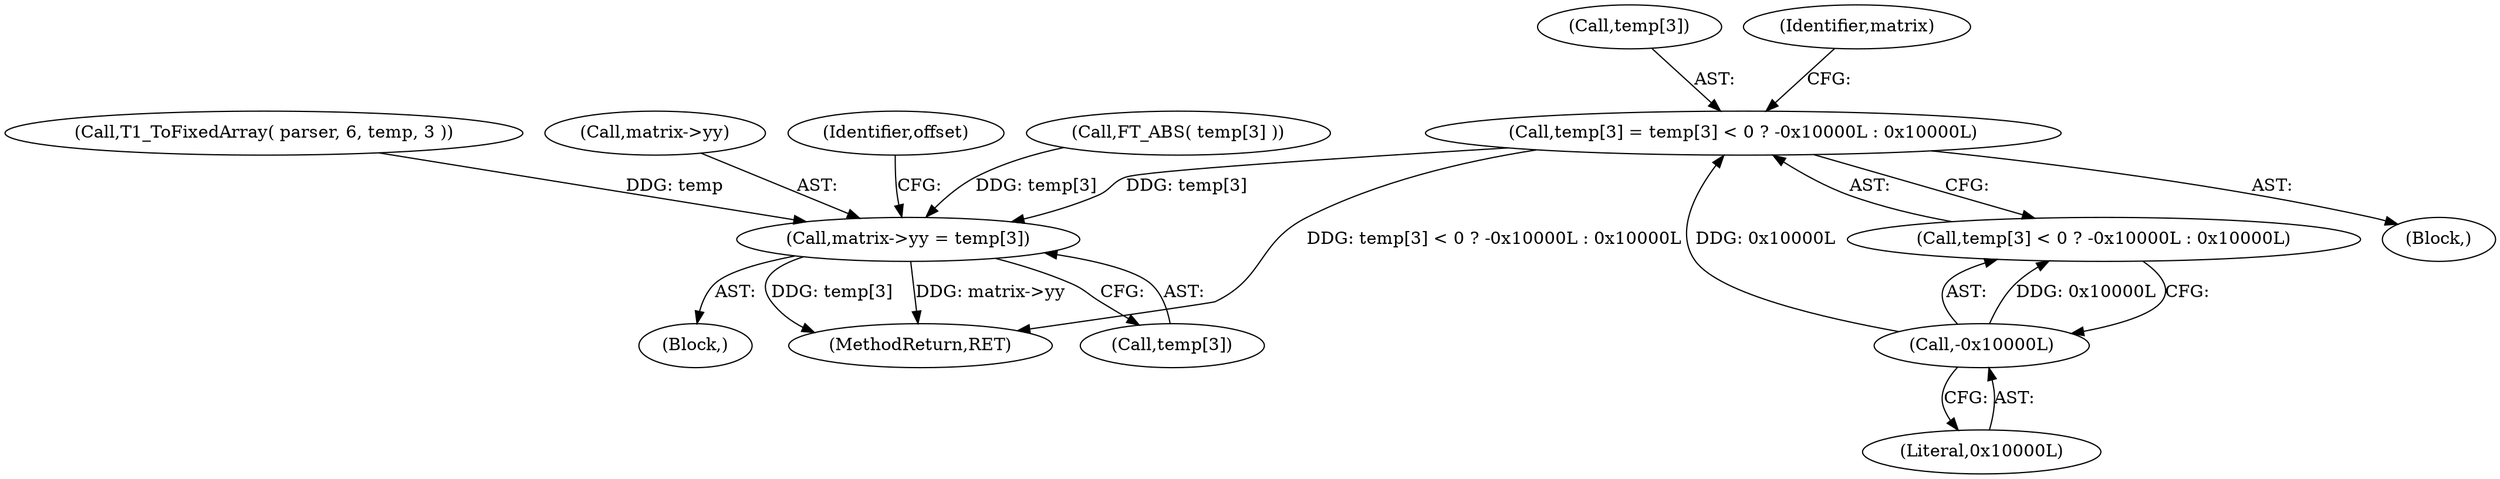 digraph "0_savannah_8b281f83e8516535756f92dbf90940ac44bd45e1_0@array" {
"1000248" [label="(Call,temp[3] = temp[3] < 0 ? -0x10000L : 0x10000L)"];
"1000258" [label="(Call,-0x10000L)"];
"1000282" [label="(Call,matrix->yy = temp[3])"];
"1000252" [label="(Call,temp[3] < 0 ? -0x10000L : 0x10000L)"];
"1000307" [label="(MethodReturn,RET)"];
"1000202" [label="(Block,)"];
"1000249" [label="(Call,temp[3])"];
"1000259" [label="(Literal,0x10000L)"];
"1000258" [label="(Call,-0x10000L)"];
"1000286" [label="(Call,temp[3])"];
"1000148" [label="(Call,T1_ToFixedArray( parser, 6, temp, 3 ))"];
"1000282" [label="(Call,matrix->yy = temp[3])"];
"1000283" [label="(Call,matrix->yy)"];
"1000291" [label="(Identifier,offset)"];
"1000263" [label="(Identifier,matrix)"];
"1000108" [label="(Block,)"];
"1000169" [label="(Call,FT_ABS( temp[3] ))"];
"1000248" [label="(Call,temp[3] = temp[3] < 0 ? -0x10000L : 0x10000L)"];
"1000248" -> "1000202"  [label="AST: "];
"1000248" -> "1000252"  [label="CFG: "];
"1000249" -> "1000248"  [label="AST: "];
"1000252" -> "1000248"  [label="AST: "];
"1000263" -> "1000248"  [label="CFG: "];
"1000248" -> "1000307"  [label="DDG: temp[3] < 0 ? -0x10000L : 0x10000L"];
"1000258" -> "1000248"  [label="DDG: 0x10000L"];
"1000248" -> "1000282"  [label="DDG: temp[3]"];
"1000258" -> "1000252"  [label="AST: "];
"1000258" -> "1000259"  [label="CFG: "];
"1000259" -> "1000258"  [label="AST: "];
"1000252" -> "1000258"  [label="CFG: "];
"1000258" -> "1000252"  [label="DDG: 0x10000L"];
"1000282" -> "1000108"  [label="AST: "];
"1000282" -> "1000286"  [label="CFG: "];
"1000283" -> "1000282"  [label="AST: "];
"1000286" -> "1000282"  [label="AST: "];
"1000291" -> "1000282"  [label="CFG: "];
"1000282" -> "1000307"  [label="DDG: temp[3]"];
"1000282" -> "1000307"  [label="DDG: matrix->yy"];
"1000148" -> "1000282"  [label="DDG: temp"];
"1000169" -> "1000282"  [label="DDG: temp[3]"];
}
